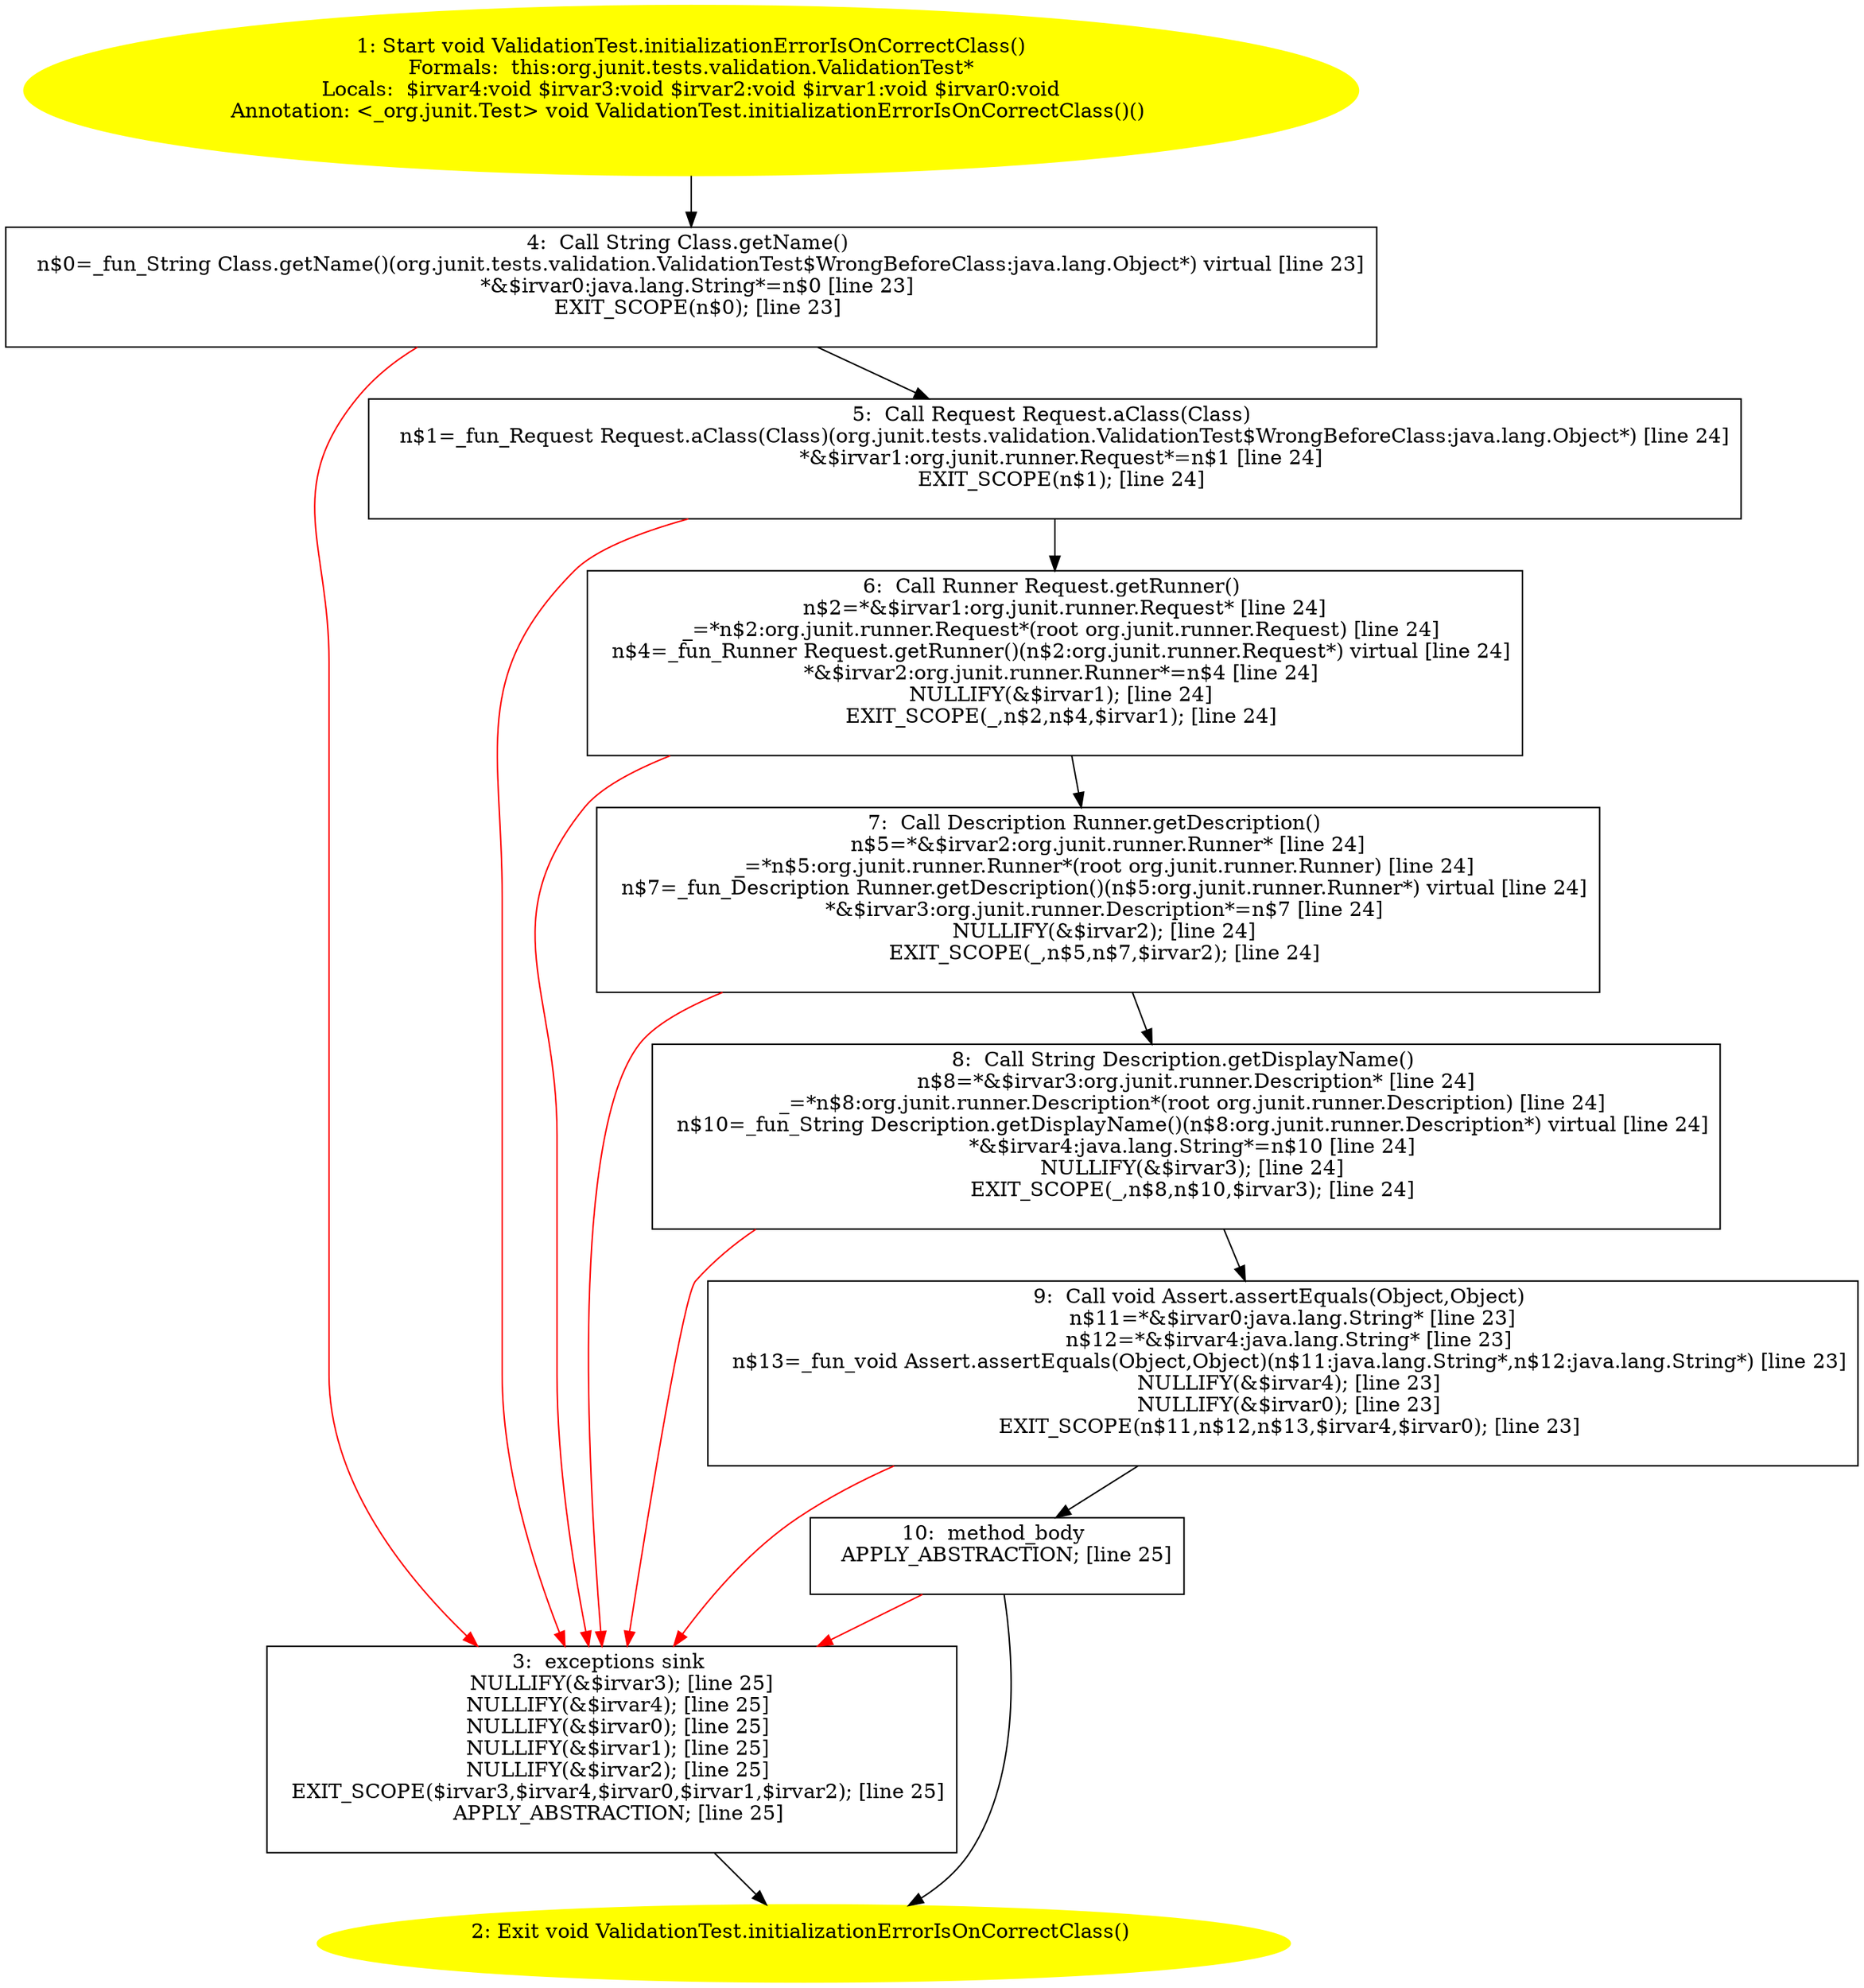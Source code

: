 /* @generated */
digraph cfg {
"org.junit.tests.validation.ValidationTest.initializationErrorIsOnCorrectClass():void.9d3ffbb5af684a6b4bd5a0e6742f5edc_1" [label="1: Start void ValidationTest.initializationErrorIsOnCorrectClass()\nFormals:  this:org.junit.tests.validation.ValidationTest*\nLocals:  $irvar4:void $irvar3:void $irvar2:void $irvar1:void $irvar0:void\nAnnotation: <_org.junit.Test> void ValidationTest.initializationErrorIsOnCorrectClass()() \n  " color=yellow style=filled]
	

	 "org.junit.tests.validation.ValidationTest.initializationErrorIsOnCorrectClass():void.9d3ffbb5af684a6b4bd5a0e6742f5edc_1" -> "org.junit.tests.validation.ValidationTest.initializationErrorIsOnCorrectClass():void.9d3ffbb5af684a6b4bd5a0e6742f5edc_4" ;
"org.junit.tests.validation.ValidationTest.initializationErrorIsOnCorrectClass():void.9d3ffbb5af684a6b4bd5a0e6742f5edc_2" [label="2: Exit void ValidationTest.initializationErrorIsOnCorrectClass() \n  " color=yellow style=filled]
	

"org.junit.tests.validation.ValidationTest.initializationErrorIsOnCorrectClass():void.9d3ffbb5af684a6b4bd5a0e6742f5edc_3" [label="3:  exceptions sink \n   NULLIFY(&$irvar3); [line 25]\n  NULLIFY(&$irvar4); [line 25]\n  NULLIFY(&$irvar0); [line 25]\n  NULLIFY(&$irvar1); [line 25]\n  NULLIFY(&$irvar2); [line 25]\n  EXIT_SCOPE($irvar3,$irvar4,$irvar0,$irvar1,$irvar2); [line 25]\n  APPLY_ABSTRACTION; [line 25]\n " shape="box"]
	

	 "org.junit.tests.validation.ValidationTest.initializationErrorIsOnCorrectClass():void.9d3ffbb5af684a6b4bd5a0e6742f5edc_3" -> "org.junit.tests.validation.ValidationTest.initializationErrorIsOnCorrectClass():void.9d3ffbb5af684a6b4bd5a0e6742f5edc_2" ;
"org.junit.tests.validation.ValidationTest.initializationErrorIsOnCorrectClass():void.9d3ffbb5af684a6b4bd5a0e6742f5edc_4" [label="4:  Call String Class.getName() \n   n$0=_fun_String Class.getName()(org.junit.tests.validation.ValidationTest$WrongBeforeClass:java.lang.Object*) virtual [line 23]\n  *&$irvar0:java.lang.String*=n$0 [line 23]\n  EXIT_SCOPE(n$0); [line 23]\n " shape="box"]
	

	 "org.junit.tests.validation.ValidationTest.initializationErrorIsOnCorrectClass():void.9d3ffbb5af684a6b4bd5a0e6742f5edc_4" -> "org.junit.tests.validation.ValidationTest.initializationErrorIsOnCorrectClass():void.9d3ffbb5af684a6b4bd5a0e6742f5edc_5" ;
	 "org.junit.tests.validation.ValidationTest.initializationErrorIsOnCorrectClass():void.9d3ffbb5af684a6b4bd5a0e6742f5edc_4" -> "org.junit.tests.validation.ValidationTest.initializationErrorIsOnCorrectClass():void.9d3ffbb5af684a6b4bd5a0e6742f5edc_3" [color="red" ];
"org.junit.tests.validation.ValidationTest.initializationErrorIsOnCorrectClass():void.9d3ffbb5af684a6b4bd5a0e6742f5edc_5" [label="5:  Call Request Request.aClass(Class) \n   n$1=_fun_Request Request.aClass(Class)(org.junit.tests.validation.ValidationTest$WrongBeforeClass:java.lang.Object*) [line 24]\n  *&$irvar1:org.junit.runner.Request*=n$1 [line 24]\n  EXIT_SCOPE(n$1); [line 24]\n " shape="box"]
	

	 "org.junit.tests.validation.ValidationTest.initializationErrorIsOnCorrectClass():void.9d3ffbb5af684a6b4bd5a0e6742f5edc_5" -> "org.junit.tests.validation.ValidationTest.initializationErrorIsOnCorrectClass():void.9d3ffbb5af684a6b4bd5a0e6742f5edc_6" ;
	 "org.junit.tests.validation.ValidationTest.initializationErrorIsOnCorrectClass():void.9d3ffbb5af684a6b4bd5a0e6742f5edc_5" -> "org.junit.tests.validation.ValidationTest.initializationErrorIsOnCorrectClass():void.9d3ffbb5af684a6b4bd5a0e6742f5edc_3" [color="red" ];
"org.junit.tests.validation.ValidationTest.initializationErrorIsOnCorrectClass():void.9d3ffbb5af684a6b4bd5a0e6742f5edc_6" [label="6:  Call Runner Request.getRunner() \n   n$2=*&$irvar1:org.junit.runner.Request* [line 24]\n  _=*n$2:org.junit.runner.Request*(root org.junit.runner.Request) [line 24]\n  n$4=_fun_Runner Request.getRunner()(n$2:org.junit.runner.Request*) virtual [line 24]\n  *&$irvar2:org.junit.runner.Runner*=n$4 [line 24]\n  NULLIFY(&$irvar1); [line 24]\n  EXIT_SCOPE(_,n$2,n$4,$irvar1); [line 24]\n " shape="box"]
	

	 "org.junit.tests.validation.ValidationTest.initializationErrorIsOnCorrectClass():void.9d3ffbb5af684a6b4bd5a0e6742f5edc_6" -> "org.junit.tests.validation.ValidationTest.initializationErrorIsOnCorrectClass():void.9d3ffbb5af684a6b4bd5a0e6742f5edc_7" ;
	 "org.junit.tests.validation.ValidationTest.initializationErrorIsOnCorrectClass():void.9d3ffbb5af684a6b4bd5a0e6742f5edc_6" -> "org.junit.tests.validation.ValidationTest.initializationErrorIsOnCorrectClass():void.9d3ffbb5af684a6b4bd5a0e6742f5edc_3" [color="red" ];
"org.junit.tests.validation.ValidationTest.initializationErrorIsOnCorrectClass():void.9d3ffbb5af684a6b4bd5a0e6742f5edc_7" [label="7:  Call Description Runner.getDescription() \n   n$5=*&$irvar2:org.junit.runner.Runner* [line 24]\n  _=*n$5:org.junit.runner.Runner*(root org.junit.runner.Runner) [line 24]\n  n$7=_fun_Description Runner.getDescription()(n$5:org.junit.runner.Runner*) virtual [line 24]\n  *&$irvar3:org.junit.runner.Description*=n$7 [line 24]\n  NULLIFY(&$irvar2); [line 24]\n  EXIT_SCOPE(_,n$5,n$7,$irvar2); [line 24]\n " shape="box"]
	

	 "org.junit.tests.validation.ValidationTest.initializationErrorIsOnCorrectClass():void.9d3ffbb5af684a6b4bd5a0e6742f5edc_7" -> "org.junit.tests.validation.ValidationTest.initializationErrorIsOnCorrectClass():void.9d3ffbb5af684a6b4bd5a0e6742f5edc_8" ;
	 "org.junit.tests.validation.ValidationTest.initializationErrorIsOnCorrectClass():void.9d3ffbb5af684a6b4bd5a0e6742f5edc_7" -> "org.junit.tests.validation.ValidationTest.initializationErrorIsOnCorrectClass():void.9d3ffbb5af684a6b4bd5a0e6742f5edc_3" [color="red" ];
"org.junit.tests.validation.ValidationTest.initializationErrorIsOnCorrectClass():void.9d3ffbb5af684a6b4bd5a0e6742f5edc_8" [label="8:  Call String Description.getDisplayName() \n   n$8=*&$irvar3:org.junit.runner.Description* [line 24]\n  _=*n$8:org.junit.runner.Description*(root org.junit.runner.Description) [line 24]\n  n$10=_fun_String Description.getDisplayName()(n$8:org.junit.runner.Description*) virtual [line 24]\n  *&$irvar4:java.lang.String*=n$10 [line 24]\n  NULLIFY(&$irvar3); [line 24]\n  EXIT_SCOPE(_,n$8,n$10,$irvar3); [line 24]\n " shape="box"]
	

	 "org.junit.tests.validation.ValidationTest.initializationErrorIsOnCorrectClass():void.9d3ffbb5af684a6b4bd5a0e6742f5edc_8" -> "org.junit.tests.validation.ValidationTest.initializationErrorIsOnCorrectClass():void.9d3ffbb5af684a6b4bd5a0e6742f5edc_9" ;
	 "org.junit.tests.validation.ValidationTest.initializationErrorIsOnCorrectClass():void.9d3ffbb5af684a6b4bd5a0e6742f5edc_8" -> "org.junit.tests.validation.ValidationTest.initializationErrorIsOnCorrectClass():void.9d3ffbb5af684a6b4bd5a0e6742f5edc_3" [color="red" ];
"org.junit.tests.validation.ValidationTest.initializationErrorIsOnCorrectClass():void.9d3ffbb5af684a6b4bd5a0e6742f5edc_9" [label="9:  Call void Assert.assertEquals(Object,Object) \n   n$11=*&$irvar0:java.lang.String* [line 23]\n  n$12=*&$irvar4:java.lang.String* [line 23]\n  n$13=_fun_void Assert.assertEquals(Object,Object)(n$11:java.lang.String*,n$12:java.lang.String*) [line 23]\n  NULLIFY(&$irvar4); [line 23]\n  NULLIFY(&$irvar0); [line 23]\n  EXIT_SCOPE(n$11,n$12,n$13,$irvar4,$irvar0); [line 23]\n " shape="box"]
	

	 "org.junit.tests.validation.ValidationTest.initializationErrorIsOnCorrectClass():void.9d3ffbb5af684a6b4bd5a0e6742f5edc_9" -> "org.junit.tests.validation.ValidationTest.initializationErrorIsOnCorrectClass():void.9d3ffbb5af684a6b4bd5a0e6742f5edc_10" ;
	 "org.junit.tests.validation.ValidationTest.initializationErrorIsOnCorrectClass():void.9d3ffbb5af684a6b4bd5a0e6742f5edc_9" -> "org.junit.tests.validation.ValidationTest.initializationErrorIsOnCorrectClass():void.9d3ffbb5af684a6b4bd5a0e6742f5edc_3" [color="red" ];
"org.junit.tests.validation.ValidationTest.initializationErrorIsOnCorrectClass():void.9d3ffbb5af684a6b4bd5a0e6742f5edc_10" [label="10:  method_body \n   APPLY_ABSTRACTION; [line 25]\n " shape="box"]
	

	 "org.junit.tests.validation.ValidationTest.initializationErrorIsOnCorrectClass():void.9d3ffbb5af684a6b4bd5a0e6742f5edc_10" -> "org.junit.tests.validation.ValidationTest.initializationErrorIsOnCorrectClass():void.9d3ffbb5af684a6b4bd5a0e6742f5edc_2" ;
	 "org.junit.tests.validation.ValidationTest.initializationErrorIsOnCorrectClass():void.9d3ffbb5af684a6b4bd5a0e6742f5edc_10" -> "org.junit.tests.validation.ValidationTest.initializationErrorIsOnCorrectClass():void.9d3ffbb5af684a6b4bd5a0e6742f5edc_3" [color="red" ];
}
